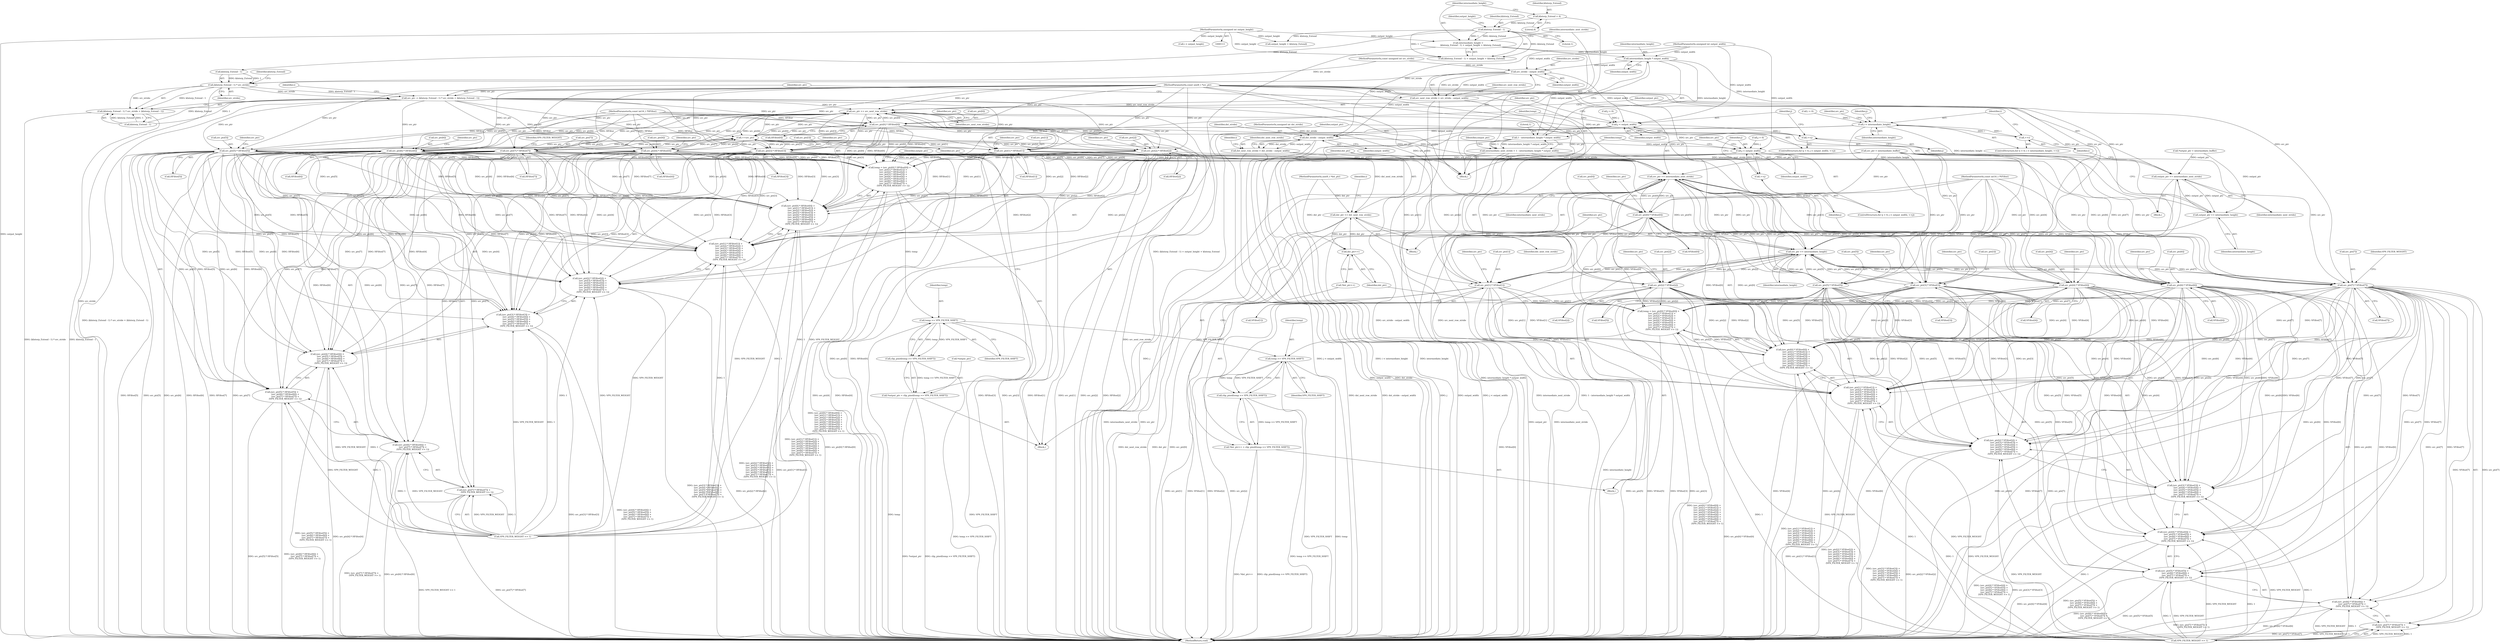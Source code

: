 digraph "0_Android_5a9753fca56f0eeb9f61e342b2fccffc364f9426_34@integer" {
"1000128" [label="(Call,intermediate_height =\n       (kInterp_Extend - 1) + output_height + kInterp_Extend)"];
"1000131" [label="(Call,kInterp_Extend - 1)"];
"1000124" [label="(Call,kInterp_Extend = 4)"];
"1000121" [label="(MethodParameterIn,unsigned int output_height)"];
"1000145" [label="(Call,intermediate_height * output_width)"];
"1000143" [label="(Call,1 - intermediate_height * output_width)"];
"1000141" [label="(Call,intermediate_next_stride = 1 - intermediate_height * output_width)"];
"1000274" [label="(Call,output_ptr += intermediate_next_stride)"];
"1000268" [label="(Call,output_ptr += intermediate_height)"];
"1000387" [label="(Call,src_ptr += intermediate_next_stride)"];
"1000310" [label="(Call,src_ptr[0] * VFilter[0])"];
"1000307" [label="(Call,temp = (src_ptr[0] * VFilter[0]) +\n          (src_ptr[1] * VFilter[1]) +\n          (src_ptr[2] * VFilter[2]) +\n          (src_ptr[3] * VFilter[3]) +\n          (src_ptr[4] * VFilter[4]) +\n          (src_ptr[5] * VFilter[5]) +\n          (src_ptr[6] * VFilter[6]) +\n          (src_ptr[7] * VFilter[7]) +\n          (VP9_FILTER_WEIGHT >> 1))"];
"1000381" [label="(Call,temp >> VP9_FILTER_SHIFT)"];
"1000380" [label="(Call,clip_pixel(temp >> VP9_FILTER_SHIFT))"];
"1000376" [label="(Call,*dst_ptr++ = clip_pixel(temp >> VP9_FILTER_SHIFT))"];
"1000309" [label="(Call,(src_ptr[0] * VFilter[0]) +\n          (src_ptr[1] * VFilter[1]) +\n          (src_ptr[2] * VFilter[2]) +\n          (src_ptr[3] * VFilter[3]) +\n          (src_ptr[4] * VFilter[4]) +\n          (src_ptr[5] * VFilter[5]) +\n          (src_ptr[6] * VFilter[6]) +\n          (src_ptr[7] * VFilter[7]) +\n          (VP9_FILTER_WEIGHT >> 1))"];
"1000384" [label="(Call,src_ptr += intermediate_height)"];
"1000318" [label="(Call,src_ptr[1] * VFilter[1])"];
"1000317" [label="(Call,(src_ptr[1] * VFilter[1]) +\n          (src_ptr[2] * VFilter[2]) +\n          (src_ptr[3] * VFilter[3]) +\n          (src_ptr[4] * VFilter[4]) +\n          (src_ptr[5] * VFilter[5]) +\n          (src_ptr[6] * VFilter[6]) +\n          (src_ptr[7] * VFilter[7]) +\n          (VP9_FILTER_WEIGHT >> 1))"];
"1000326" [label="(Call,src_ptr[2] * VFilter[2])"];
"1000325" [label="(Call,(src_ptr[2] * VFilter[2]) +\n          (src_ptr[3] * VFilter[3]) +\n          (src_ptr[4] * VFilter[4]) +\n          (src_ptr[5] * VFilter[5]) +\n          (src_ptr[6] * VFilter[6]) +\n          (src_ptr[7] * VFilter[7]) +\n          (VP9_FILTER_WEIGHT >> 1))"];
"1000334" [label="(Call,src_ptr[3] * VFilter[3])"];
"1000333" [label="(Call,(src_ptr[3] * VFilter[3]) +\n          (src_ptr[4] * VFilter[4]) +\n          (src_ptr[5] * VFilter[5]) +\n          (src_ptr[6] * VFilter[6]) +\n          (src_ptr[7] * VFilter[7]) +\n          (VP9_FILTER_WEIGHT >> 1))"];
"1000342" [label="(Call,src_ptr[4] * VFilter[4])"];
"1000341" [label="(Call,(src_ptr[4] * VFilter[4]) +\n          (src_ptr[5] * VFilter[5]) +\n          (src_ptr[6] * VFilter[6]) +\n          (src_ptr[7] * VFilter[7]) +\n          (VP9_FILTER_WEIGHT >> 1))"];
"1000350" [label="(Call,src_ptr[5] * VFilter[5])"];
"1000349" [label="(Call,(src_ptr[5] * VFilter[5]) +\n          (src_ptr[6] * VFilter[6]) +\n          (src_ptr[7] * VFilter[7]) +\n          (VP9_FILTER_WEIGHT >> 1))"];
"1000358" [label="(Call,src_ptr[6] * VFilter[6])"];
"1000357" [label="(Call,(src_ptr[6] * VFilter[6]) +\n          (src_ptr[7] * VFilter[7]) +\n          (VP9_FILTER_WEIGHT >> 1))"];
"1000366" [label="(Call,src_ptr[7] * VFilter[7])"];
"1000365" [label="(Call,(src_ptr[7] * VFilter[7]) +\n          (VP9_FILTER_WEIGHT >> 1))"];
"1000155" [label="(Call,src_stride - output_width)"];
"1000153" [label="(Call,src_next_row_stride = src_stride - output_width)"];
"1000271" [label="(Call,src_ptr += src_next_row_stride)"];
"1000193" [label="(Call,src_ptr[0] * HFilter[0])"];
"1000190" [label="(Call,temp = (src_ptr[0] * HFilter[0]) +\n          (src_ptr[1] * HFilter[1]) +\n          (src_ptr[2] * HFilter[2]) +\n          (src_ptr[3] * HFilter[3]) +\n          (src_ptr[4] * HFilter[4]) +\n          (src_ptr[5] * HFilter[5]) +\n          (src_ptr[6] * HFilter[6]) +\n          (src_ptr[7] * HFilter[7]) +\n          (VP9_FILTER_WEIGHT >> 1))"];
"1000263" [label="(Call,temp >> VP9_FILTER_SHIFT)"];
"1000262" [label="(Call,clip_pixel(temp >> VP9_FILTER_SHIFT))"];
"1000259" [label="(Call,*output_ptr = clip_pixel(temp >> VP9_FILTER_SHIFT))"];
"1000192" [label="(Call,(src_ptr[0] * HFilter[0]) +\n          (src_ptr[1] * HFilter[1]) +\n          (src_ptr[2] * HFilter[2]) +\n          (src_ptr[3] * HFilter[3]) +\n          (src_ptr[4] * HFilter[4]) +\n          (src_ptr[5] * HFilter[5]) +\n          (src_ptr[6] * HFilter[6]) +\n          (src_ptr[7] * HFilter[7]) +\n          (VP9_FILTER_WEIGHT >> 1))"];
"1000266" [label="(Call,++src_ptr)"];
"1000201" [label="(Call,src_ptr[1] * HFilter[1])"];
"1000200" [label="(Call,(src_ptr[1] * HFilter[1]) +\n          (src_ptr[2] * HFilter[2]) +\n          (src_ptr[3] * HFilter[3]) +\n          (src_ptr[4] * HFilter[4]) +\n          (src_ptr[5] * HFilter[5]) +\n          (src_ptr[6] * HFilter[6]) +\n          (src_ptr[7] * HFilter[7]) +\n          (VP9_FILTER_WEIGHT >> 1))"];
"1000209" [label="(Call,src_ptr[2] * HFilter[2])"];
"1000208" [label="(Call,(src_ptr[2] * HFilter[2]) +\n          (src_ptr[3] * HFilter[3]) +\n          (src_ptr[4] * HFilter[4]) +\n          (src_ptr[5] * HFilter[5]) +\n          (src_ptr[6] * HFilter[6]) +\n          (src_ptr[7] * HFilter[7]) +\n          (VP9_FILTER_WEIGHT >> 1))"];
"1000217" [label="(Call,src_ptr[3] * HFilter[3])"];
"1000216" [label="(Call,(src_ptr[3] * HFilter[3]) +\n          (src_ptr[4] * HFilter[4]) +\n          (src_ptr[5] * HFilter[5]) +\n          (src_ptr[6] * HFilter[6]) +\n          (src_ptr[7] * HFilter[7]) +\n          (VP9_FILTER_WEIGHT >> 1))"];
"1000225" [label="(Call,src_ptr[4] * HFilter[4])"];
"1000224" [label="(Call,(src_ptr[4] * HFilter[4]) +\n          (src_ptr[5] * HFilter[5]) +\n          (src_ptr[6] * HFilter[6]) +\n          (src_ptr[7] * HFilter[7]) +\n          (VP9_FILTER_WEIGHT >> 1))"];
"1000233" [label="(Call,src_ptr[5] * HFilter[5])"];
"1000232" [label="(Call,(src_ptr[5] * HFilter[5]) +\n          (src_ptr[6] * HFilter[6]) +\n          (src_ptr[7] * HFilter[7]) +\n          (VP9_FILTER_WEIGHT >> 1))"];
"1000241" [label="(Call,src_ptr[6] * HFilter[6])"];
"1000240" [label="(Call,(src_ptr[6] * HFilter[6]) +\n          (src_ptr[7] * HFilter[7]) +\n          (VP9_FILTER_WEIGHT >> 1))"];
"1000249" [label="(Call,src_ptr[7] * HFilter[7])"];
"1000248" [label="(Call,(src_ptr[7] * HFilter[7]) +\n          (VP9_FILTER_WEIGHT >> 1))"];
"1000161" [label="(Call,(kInterp_Extend - 1) * src_stride)"];
"1000158" [label="(Call,src_ptr -= (kInterp_Extend - 1) * src_stride + (kInterp_Extend - 1))"];
"1000160" [label="(Call,(kInterp_Extend - 1) * src_stride + (kInterp_Extend - 1))"];
"1000183" [label="(Call,j < output_width)"];
"1000186" [label="(Call,++j)"];
"1000283" [label="(Call,dst_stride - output_width)"];
"1000281" [label="(Call,dst_next_row_stride = dst_stride - output_width)"];
"1000390" [label="(Call,dst_ptr += dst_next_row_stride)"];
"1000378" [label="(Call,dst_ptr++)"];
"1000300" [label="(Call,j < output_width)"];
"1000303" [label="(Call,++j)"];
"1000173" [label="(Call,i < intermediate_height)"];
"1000176" [label="(Call,++i)"];
"1000166" [label="(Call,kInterp_Extend - 1)"];
"1000219" [label="(Identifier,src_ptr)"];
"1000121" [label="(MethodParameterIn,unsigned int output_height)"];
"1000272" [label="(Identifier,src_ptr)"];
"1000203" [label="(Identifier,src_ptr)"];
"1000221" [label="(Call,HFilter[3])"];
"1000162" [label="(Call,kInterp_Extend - 1)"];
"1000382" [label="(Identifier,temp)"];
"1000248" [label="(Call,(src_ptr[7] * HFilter[7]) +\n          (VP9_FILTER_WEIGHT >> 1))"];
"1000242" [label="(Call,src_ptr[6])"];
"1000130" [label="(Call,(kInterp_Extend - 1) + output_height + kInterp_Extend)"];
"1000343" [label="(Call,src_ptr[4])"];
"1000218" [label="(Call,src_ptr[3])"];
"1000377" [label="(Call,*dst_ptr++)"];
"1000383" [label="(Identifier,VP9_FILTER_SHIFT)"];
"1000263" [label="(Call,temp >> VP9_FILTER_SHIFT)"];
"1000304" [label="(Identifier,j)"];
"1000262" [label="(Call,clip_pixel(temp >> VP9_FILTER_SHIFT))"];
"1000217" [label="(Call,src_ptr[3] * HFilter[3])"];
"1000380" [label="(Call,clip_pixel(temp >> VP9_FILTER_SHIFT))"];
"1000126" [label="(Literal,4)"];
"1000290" [label="(Call,i < output_height)"];
"1000192" [label="(Call,(src_ptr[0] * HFilter[0]) +\n          (src_ptr[1] * HFilter[1]) +\n          (src_ptr[2] * HFilter[2]) +\n          (src_ptr[3] * HFilter[3]) +\n          (src_ptr[4] * HFilter[4]) +\n          (src_ptr[5] * HFilter[5]) +\n          (src_ptr[6] * HFilter[6]) +\n          (src_ptr[7] * HFilter[7]) +\n          (VP9_FILTER_WEIGHT >> 1))"];
"1000374" [label="(Identifier,VP9_FILTER_WEIGHT)"];
"1000115" [label="(MethodParameterIn,const unsigned int src_stride)"];
"1000379" [label="(Identifier,dst_ptr)"];
"1000135" [label="(Identifier,output_height)"];
"1000194" [label="(Call,src_ptr[0])"];
"1000169" [label="(ControlStructure,for (i = 0; i < intermediate_height; ++i))"];
"1000170" [label="(Call,i = 0)"];
"1000277" [label="(Call,src_ptr = intermediate_buffer)"];
"1000311" [label="(Call,src_ptr[0])"];
"1000351" [label="(Call,src_ptr[5])"];
"1000118" [label="(MethodParameterIn,uint8_t *dst_ptr)"];
"1000326" [label="(Call,src_ptr[2] * VFilter[2])"];
"1000209" [label="(Call,src_ptr[2] * HFilter[2])"];
"1000165" [label="(Identifier,src_stride)"];
"1000296" [label="(ControlStructure,for (j = 0; j < output_width; ++j))"];
"1000132" [label="(Identifier,kInterp_Extend)"];
"1000178" [label="(Block,)"];
"1000167" [label="(Identifier,kInterp_Extend)"];
"1000180" [label="(Call,j = 0)"];
"1000141" [label="(Call,intermediate_next_stride = 1 - intermediate_height * output_width)"];
"1000307" [label="(Call,temp = (src_ptr[0] * VFilter[0]) +\n          (src_ptr[1] * VFilter[1]) +\n          (src_ptr[2] * VFilter[2]) +\n          (src_ptr[3] * VFilter[3]) +\n          (src_ptr[4] * VFilter[4]) +\n          (src_ptr[5] * VFilter[5]) +\n          (src_ptr[6] * VFilter[6]) +\n          (src_ptr[7] * VFilter[7]) +\n          (VP9_FILTER_WEIGHT >> 1))"];
"1000134" [label="(Call,output_height + kInterp_Extend)"];
"1000260" [label="(Call,*output_ptr)"];
"1000234" [label="(Call,src_ptr[5])"];
"1000362" [label="(Call,VFilter[6])"];
"1000370" [label="(Call,VFilter[7])"];
"1000308" [label="(Identifier,temp)"];
"1000320" [label="(Identifier,src_ptr)"];
"1000191" [label="(Identifier,temp)"];
"1000197" [label="(Call,HFilter[0])"];
"1000268" [label="(Call,output_ptr += intermediate_height)"];
"1000226" [label="(Call,src_ptr[4])"];
"1000284" [label="(Identifier,dst_stride)"];
"1000187" [label="(Identifier,j)"];
"1000177" [label="(Identifier,i)"];
"1000322" [label="(Call,VFilter[1])"];
"1000146" [label="(Identifier,intermediate_height)"];
"1000346" [label="(Call,VFilter[4])"];
"1000294" [label="(Identifier,i)"];
"1000251" [label="(Identifier,src_ptr)"];
"1000161" [label="(Call,(kInterp_Extend - 1) * src_stride)"];
"1000259" [label="(Call,*output_ptr = clip_pixel(temp >> VP9_FILTER_SHIFT))"];
"1000124" [label="(Call,kInterp_Extend = 4)"];
"1000208" [label="(Call,(src_ptr[2] * HFilter[2]) +\n          (src_ptr[3] * HFilter[3]) +\n          (src_ptr[4] * HFilter[4]) +\n          (src_ptr[5] * HFilter[5]) +\n          (src_ptr[6] * HFilter[6]) +\n          (src_ptr[7] * HFilter[7]) +\n          (VP9_FILTER_WEIGHT >> 1))"];
"1000249" [label="(Call,src_ptr[7] * HFilter[7])"];
"1000330" [label="(Call,VFilter[2])"];
"1000237" [label="(Call,HFilter[5])"];
"1000261" [label="(Identifier,output_ptr)"];
"1000155" [label="(Call,src_stride - output_width)"];
"1000240" [label="(Call,(src_ptr[6] * HFilter[6]) +\n          (src_ptr[7] * HFilter[7]) +\n          (VP9_FILTER_WEIGHT >> 1))"];
"1000171" [label="(Identifier,i)"];
"1000158" [label="(Call,src_ptr -= (kInterp_Extend - 1) * src_stride + (kInterp_Extend - 1))"];
"1000241" [label="(Call,src_ptr[6] * HFilter[6])"];
"1000349" [label="(Call,(src_ptr[5] * VFilter[5]) +\n          (src_ptr[6] * VFilter[6]) +\n          (src_ptr[7] * VFilter[7]) +\n          (VP9_FILTER_WEIGHT >> 1))"];
"1000282" [label="(Identifier,dst_next_row_stride)"];
"1000183" [label="(Call,j < output_width)"];
"1000200" [label="(Call,(src_ptr[1] * HFilter[1]) +\n          (src_ptr[2] * HFilter[2]) +\n          (src_ptr[3] * HFilter[3]) +\n          (src_ptr[4] * HFilter[4]) +\n          (src_ptr[5] * HFilter[5]) +\n          (src_ptr[6] * HFilter[6]) +\n          (src_ptr[7] * HFilter[7]) +\n          (VP9_FILTER_WEIGHT >> 1))"];
"1000264" [label="(Identifier,temp)"];
"1000114" [label="(MethodParameterIn,const uint8_t *src_ptr)"];
"1000184" [label="(Identifier,j)"];
"1000336" [label="(Identifier,src_ptr)"];
"1000257" [label="(Identifier,VP9_FILTER_WEIGHT)"];
"1000386" [label="(Identifier,intermediate_height)"];
"1000256" [label="(Call,VP9_FILTER_WEIGHT >> 1)"];
"1000205" [label="(Call,HFilter[1])"];
"1000245" [label="(Call,HFilter[6])"];
"1000143" [label="(Call,1 - intermediate_height * output_width)"];
"1000120" [label="(MethodParameterIn,unsigned int output_width)"];
"1000224" [label="(Call,(src_ptr[4] * HFilter[4]) +\n          (src_ptr[5] * HFilter[5]) +\n          (src_ptr[6] * HFilter[6]) +\n          (src_ptr[7] * HFilter[7]) +\n          (VP9_FILTER_WEIGHT >> 1))"];
"1000131" [label="(Call,kInterp_Extend - 1)"];
"1000295" [label="(Block,)"];
"1000352" [label="(Identifier,src_ptr)"];
"1000157" [label="(Identifier,output_width)"];
"1000116" [label="(MethodParameterIn,const int16_t *HFilter)"];
"1000186" [label="(Call,++j)"];
"1000390" [label="(Call,dst_ptr += dst_next_row_stride)"];
"1000302" [label="(Identifier,output_width)"];
"1000297" [label="(Call,j = 0)"];
"1000365" [label="(Call,(src_ptr[7] * VFilter[7]) +\n          (VP9_FILTER_WEIGHT >> 1))"];
"1000366" [label="(Call,src_ptr[7] * VFilter[7])"];
"1000156" [label="(Identifier,src_stride)"];
"1000384" [label="(Call,src_ptr += intermediate_height)"];
"1000327" [label="(Call,src_ptr[2])"];
"1000391" [label="(Identifier,dst_ptr)"];
"1000300" [label="(Call,j < output_width)"];
"1000359" [label="(Call,src_ptr[6])"];
"1000389" [label="(Identifier,intermediate_next_stride)"];
"1000154" [label="(Identifier,src_next_row_stride)"];
"1000149" [label="(Call,*output_ptr = intermediate_buffer)"];
"1000210" [label="(Call,src_ptr[2])"];
"1000354" [label="(Call,VFilter[5])"];
"1000278" [label="(Identifier,src_ptr)"];
"1000142" [label="(Identifier,intermediate_next_stride)"];
"1000335" [label="(Call,src_ptr[3])"];
"1000309" [label="(Call,(src_ptr[0] * VFilter[0]) +\n          (src_ptr[1] * VFilter[1]) +\n          (src_ptr[2] * VFilter[2]) +\n          (src_ptr[3] * VFilter[3]) +\n          (src_ptr[4] * VFilter[4]) +\n          (src_ptr[5] * VFilter[5]) +\n          (src_ptr[6] * VFilter[6]) +\n          (src_ptr[7] * VFilter[7]) +\n          (VP9_FILTER_WEIGHT >> 1))"];
"1000181" [label="(Identifier,j)"];
"1000305" [label="(Block,)"];
"1000266" [label="(Call,++src_ptr)"];
"1000190" [label="(Call,temp = (src_ptr[0] * HFilter[0]) +\n          (src_ptr[1] * HFilter[1]) +\n          (src_ptr[2] * HFilter[2]) +\n          (src_ptr[3] * HFilter[3]) +\n          (src_ptr[4] * HFilter[4]) +\n          (src_ptr[5] * HFilter[5]) +\n          (src_ptr[6] * HFilter[6]) +\n          (src_ptr[7] * HFilter[7]) +\n          (VP9_FILTER_WEIGHT >> 1))"];
"1000301" [label="(Identifier,j)"];
"1000153" [label="(Call,src_next_row_stride = src_stride - output_width)"];
"1000150" [label="(Identifier,output_ptr)"];
"1000276" [label="(Identifier,intermediate_next_stride)"];
"1000179" [label="(ControlStructure,for (j = 0; j < output_width; ++j))"];
"1000325" [label="(Call,(src_ptr[2] * VFilter[2]) +\n          (src_ptr[3] * VFilter[3]) +\n          (src_ptr[4] * VFilter[4]) +\n          (src_ptr[5] * VFilter[5]) +\n          (src_ptr[6] * VFilter[6]) +\n          (src_ptr[7] * VFilter[7]) +\n          (VP9_FILTER_WEIGHT >> 1))"];
"1000270" [label="(Identifier,intermediate_height)"];
"1000271" [label="(Call,src_ptr += src_next_row_stride)"];
"1000318" [label="(Call,src_ptr[1] * VFilter[1])"];
"1000342" [label="(Call,src_ptr[4] * VFilter[4])"];
"1000227" [label="(Identifier,src_ptr)"];
"1000201" [label="(Call,src_ptr[1] * HFilter[1])"];
"1000160" [label="(Call,(kInterp_Extend - 1) * src_stride + (kInterp_Extend - 1))"];
"1000288" [label="(Identifier,i)"];
"1000243" [label="(Identifier,src_ptr)"];
"1000341" [label="(Call,(src_ptr[4] * VFilter[4]) +\n          (src_ptr[5] * VFilter[5]) +\n          (src_ptr[6] * VFilter[6]) +\n          (src_ptr[7] * VFilter[7]) +\n          (VP9_FILTER_WEIGHT >> 1))"];
"1000119" [label="(MethodParameterIn,unsigned int dst_stride)"];
"1000273" [label="(Identifier,src_next_row_stride)"];
"1000338" [label="(Call,VFilter[3])"];
"1000275" [label="(Identifier,output_ptr)"];
"1000176" [label="(Call,++i)"];
"1000344" [label="(Identifier,src_ptr)"];
"1000174" [label="(Identifier,i)"];
"1000225" [label="(Call,src_ptr[4] * HFilter[4])"];
"1000317" [label="(Call,(src_ptr[1] * VFilter[1]) +\n          (src_ptr[2] * VFilter[2]) +\n          (src_ptr[3] * VFilter[3]) +\n          (src_ptr[4] * VFilter[4]) +\n          (src_ptr[5] * VFilter[5]) +\n          (src_ptr[6] * VFilter[6]) +\n          (src_ptr[7] * VFilter[7]) +\n          (VP9_FILTER_WEIGHT >> 1))"];
"1000357" [label="(Call,(src_ptr[6] * VFilter[6]) +\n          (src_ptr[7] * VFilter[7]) +\n          (VP9_FILTER_WEIGHT >> 1))"];
"1000393" [label="(MethodReturn,void)"];
"1000185" [label="(Identifier,output_width)"];
"1000147" [label="(Identifier,output_width)"];
"1000129" [label="(Identifier,intermediate_height)"];
"1000193" [label="(Call,src_ptr[0] * HFilter[0])"];
"1000145" [label="(Call,intermediate_height * output_width)"];
"1000188" [label="(Block,)"];
"1000117" [label="(MethodParameterIn,const int16_t *VFilter)"];
"1000360" [label="(Identifier,src_ptr)"];
"1000368" [label="(Identifier,src_ptr)"];
"1000235" [label="(Identifier,src_ptr)"];
"1000211" [label="(Identifier,src_ptr)"];
"1000175" [label="(Identifier,intermediate_height)"];
"1000125" [label="(Identifier,kInterp_Extend)"];
"1000387" [label="(Call,src_ptr += intermediate_next_stride)"];
"1000122" [label="(Block,)"];
"1000144" [label="(Literal,1)"];
"1000373" [label="(Call,VP9_FILTER_WEIGHT >> 1)"];
"1000202" [label="(Call,src_ptr[1])"];
"1000233" [label="(Call,src_ptr[5] * HFilter[5])"];
"1000381" [label="(Call,temp >> VP9_FILTER_SHIFT)"];
"1000173" [label="(Call,i < intermediate_height)"];
"1000213" [label="(Call,HFilter[2])"];
"1000229" [label="(Call,HFilter[4])"];
"1000385" [label="(Identifier,src_ptr)"];
"1000367" [label="(Call,src_ptr[7])"];
"1000232" [label="(Call,(src_ptr[5] * HFilter[5]) +\n          (src_ptr[6] * HFilter[6]) +\n          (src_ptr[7] * HFilter[7]) +\n          (VP9_FILTER_WEIGHT >> 1))"];
"1000285" [label="(Identifier,output_width)"];
"1000267" [label="(Identifier,src_ptr)"];
"1000216" [label="(Call,(src_ptr[3] * HFilter[3]) +\n          (src_ptr[4] * HFilter[4]) +\n          (src_ptr[5] * HFilter[5]) +\n          (src_ptr[6] * HFilter[6]) +\n          (src_ptr[7] * HFilter[7]) +\n          (VP9_FILTER_WEIGHT >> 1))"];
"1000128" [label="(Call,intermediate_height =\n       (kInterp_Extend - 1) + output_height + kInterp_Extend)"];
"1000253" [label="(Call,HFilter[7])"];
"1000303" [label="(Call,++j)"];
"1000310" [label="(Call,src_ptr[0] * VFilter[0])"];
"1000334" [label="(Call,src_ptr[3] * VFilter[3])"];
"1000283" [label="(Call,dst_stride - output_width)"];
"1000159" [label="(Identifier,src_ptr)"];
"1000376" [label="(Call,*dst_ptr++ = clip_pixel(temp >> VP9_FILTER_SHIFT))"];
"1000314" [label="(Call,VFilter[0])"];
"1000269" [label="(Identifier,output_ptr)"];
"1000350" [label="(Call,src_ptr[5] * VFilter[5])"];
"1000333" [label="(Call,(src_ptr[3] * VFilter[3]) +\n          (src_ptr[4] * VFilter[4]) +\n          (src_ptr[5] * VFilter[5]) +\n          (src_ptr[6] * VFilter[6]) +\n          (src_ptr[7] * VFilter[7]) +\n          (VP9_FILTER_WEIGHT >> 1))"];
"1000274" [label="(Call,output_ptr += intermediate_next_stride)"];
"1000133" [label="(Literal,1)"];
"1000378" [label="(Call,dst_ptr++)"];
"1000358" [label="(Call,src_ptr[6] * VFilter[6])"];
"1000250" [label="(Call,src_ptr[7])"];
"1000281" [label="(Call,dst_next_row_stride = dst_stride - output_width)"];
"1000392" [label="(Identifier,dst_next_row_stride)"];
"1000328" [label="(Identifier,src_ptr)"];
"1000265" [label="(Identifier,VP9_FILTER_SHIFT)"];
"1000388" [label="(Identifier,src_ptr)"];
"1000319" [label="(Call,src_ptr[1])"];
"1000128" -> "1000122"  [label="AST: "];
"1000128" -> "1000130"  [label="CFG: "];
"1000129" -> "1000128"  [label="AST: "];
"1000130" -> "1000128"  [label="AST: "];
"1000142" -> "1000128"  [label="CFG: "];
"1000128" -> "1000393"  [label="DDG: (kInterp_Extend - 1) + output_height + kInterp_Extend"];
"1000131" -> "1000128"  [label="DDG: kInterp_Extend"];
"1000131" -> "1000128"  [label="DDG: 1"];
"1000121" -> "1000128"  [label="DDG: output_height"];
"1000128" -> "1000145"  [label="DDG: intermediate_height"];
"1000131" -> "1000130"  [label="AST: "];
"1000131" -> "1000133"  [label="CFG: "];
"1000132" -> "1000131"  [label="AST: "];
"1000133" -> "1000131"  [label="AST: "];
"1000135" -> "1000131"  [label="CFG: "];
"1000131" -> "1000130"  [label="DDG: kInterp_Extend"];
"1000131" -> "1000130"  [label="DDG: 1"];
"1000124" -> "1000131"  [label="DDG: kInterp_Extend"];
"1000131" -> "1000134"  [label="DDG: kInterp_Extend"];
"1000131" -> "1000162"  [label="DDG: kInterp_Extend"];
"1000124" -> "1000122"  [label="AST: "];
"1000124" -> "1000126"  [label="CFG: "];
"1000125" -> "1000124"  [label="AST: "];
"1000126" -> "1000124"  [label="AST: "];
"1000129" -> "1000124"  [label="CFG: "];
"1000121" -> "1000113"  [label="AST: "];
"1000121" -> "1000393"  [label="DDG: output_height"];
"1000121" -> "1000130"  [label="DDG: output_height"];
"1000121" -> "1000134"  [label="DDG: output_height"];
"1000121" -> "1000290"  [label="DDG: output_height"];
"1000145" -> "1000143"  [label="AST: "];
"1000145" -> "1000147"  [label="CFG: "];
"1000146" -> "1000145"  [label="AST: "];
"1000147" -> "1000145"  [label="AST: "];
"1000143" -> "1000145"  [label="CFG: "];
"1000145" -> "1000143"  [label="DDG: intermediate_height"];
"1000145" -> "1000143"  [label="DDG: output_width"];
"1000120" -> "1000145"  [label="DDG: output_width"];
"1000145" -> "1000155"  [label="DDG: output_width"];
"1000145" -> "1000173"  [label="DDG: intermediate_height"];
"1000143" -> "1000141"  [label="AST: "];
"1000144" -> "1000143"  [label="AST: "];
"1000141" -> "1000143"  [label="CFG: "];
"1000143" -> "1000393"  [label="DDG: intermediate_height * output_width"];
"1000143" -> "1000141"  [label="DDG: 1"];
"1000143" -> "1000141"  [label="DDG: intermediate_height * output_width"];
"1000141" -> "1000122"  [label="AST: "];
"1000142" -> "1000141"  [label="AST: "];
"1000150" -> "1000141"  [label="CFG: "];
"1000141" -> "1000393"  [label="DDG: intermediate_next_stride"];
"1000141" -> "1000393"  [label="DDG: 1 - intermediate_height * output_width"];
"1000141" -> "1000274"  [label="DDG: intermediate_next_stride"];
"1000141" -> "1000387"  [label="DDG: intermediate_next_stride"];
"1000274" -> "1000178"  [label="AST: "];
"1000274" -> "1000276"  [label="CFG: "];
"1000275" -> "1000274"  [label="AST: "];
"1000276" -> "1000274"  [label="AST: "];
"1000177" -> "1000274"  [label="CFG: "];
"1000274" -> "1000393"  [label="DDG: output_ptr"];
"1000274" -> "1000393"  [label="DDG: intermediate_next_stride"];
"1000274" -> "1000268"  [label="DDG: output_ptr"];
"1000268" -> "1000274"  [label="DDG: output_ptr"];
"1000149" -> "1000274"  [label="DDG: output_ptr"];
"1000268" -> "1000188"  [label="AST: "];
"1000268" -> "1000270"  [label="CFG: "];
"1000269" -> "1000268"  [label="AST: "];
"1000270" -> "1000268"  [label="AST: "];
"1000187" -> "1000268"  [label="CFG: "];
"1000173" -> "1000268"  [label="DDG: intermediate_height"];
"1000149" -> "1000268"  [label="DDG: output_ptr"];
"1000387" -> "1000295"  [label="AST: "];
"1000387" -> "1000389"  [label="CFG: "];
"1000388" -> "1000387"  [label="AST: "];
"1000389" -> "1000387"  [label="AST: "];
"1000391" -> "1000387"  [label="CFG: "];
"1000387" -> "1000393"  [label="DDG: intermediate_next_stride"];
"1000387" -> "1000393"  [label="DDG: src_ptr"];
"1000387" -> "1000310"  [label="DDG: src_ptr"];
"1000387" -> "1000318"  [label="DDG: src_ptr"];
"1000387" -> "1000326"  [label="DDG: src_ptr"];
"1000387" -> "1000334"  [label="DDG: src_ptr"];
"1000387" -> "1000342"  [label="DDG: src_ptr"];
"1000387" -> "1000350"  [label="DDG: src_ptr"];
"1000387" -> "1000358"  [label="DDG: src_ptr"];
"1000387" -> "1000366"  [label="DDG: src_ptr"];
"1000387" -> "1000384"  [label="DDG: src_ptr"];
"1000193" -> "1000387"  [label="DDG: src_ptr[0]"];
"1000350" -> "1000387"  [label="DDG: src_ptr[5]"];
"1000209" -> "1000387"  [label="DDG: src_ptr[2]"];
"1000342" -> "1000387"  [label="DDG: src_ptr[4]"];
"1000225" -> "1000387"  [label="DDG: src_ptr[4]"];
"1000217" -> "1000387"  [label="DDG: src_ptr[3]"];
"1000334" -> "1000387"  [label="DDG: src_ptr[3]"];
"1000384" -> "1000387"  [label="DDG: src_ptr"];
"1000310" -> "1000387"  [label="DDG: src_ptr[0]"];
"1000318" -> "1000387"  [label="DDG: src_ptr[1]"];
"1000366" -> "1000387"  [label="DDG: src_ptr[7]"];
"1000277" -> "1000387"  [label="DDG: src_ptr"];
"1000233" -> "1000387"  [label="DDG: src_ptr[5]"];
"1000241" -> "1000387"  [label="DDG: src_ptr[6]"];
"1000249" -> "1000387"  [label="DDG: src_ptr[7]"];
"1000326" -> "1000387"  [label="DDG: src_ptr[2]"];
"1000201" -> "1000387"  [label="DDG: src_ptr[1]"];
"1000358" -> "1000387"  [label="DDG: src_ptr[6]"];
"1000114" -> "1000387"  [label="DDG: src_ptr"];
"1000310" -> "1000309"  [label="AST: "];
"1000310" -> "1000314"  [label="CFG: "];
"1000311" -> "1000310"  [label="AST: "];
"1000314" -> "1000310"  [label="AST: "];
"1000320" -> "1000310"  [label="CFG: "];
"1000310" -> "1000393"  [label="DDG: src_ptr[0]"];
"1000310" -> "1000393"  [label="DDG: VFilter[0]"];
"1000310" -> "1000307"  [label="DDG: src_ptr[0]"];
"1000310" -> "1000307"  [label="DDG: VFilter[0]"];
"1000310" -> "1000309"  [label="DDG: src_ptr[0]"];
"1000310" -> "1000309"  [label="DDG: VFilter[0]"];
"1000193" -> "1000310"  [label="DDG: src_ptr[0]"];
"1000277" -> "1000310"  [label="DDG: src_ptr"];
"1000384" -> "1000310"  [label="DDG: src_ptr"];
"1000114" -> "1000310"  [label="DDG: src_ptr"];
"1000117" -> "1000310"  [label="DDG: VFilter"];
"1000310" -> "1000384"  [label="DDG: src_ptr[0]"];
"1000307" -> "1000305"  [label="AST: "];
"1000307" -> "1000309"  [label="CFG: "];
"1000308" -> "1000307"  [label="AST: "];
"1000309" -> "1000307"  [label="AST: "];
"1000379" -> "1000307"  [label="CFG: "];
"1000307" -> "1000393"  [label="DDG: (src_ptr[0] * VFilter[0]) +\n          (src_ptr[1] * VFilter[1]) +\n          (src_ptr[2] * VFilter[2]) +\n          (src_ptr[3] * VFilter[3]) +\n          (src_ptr[4] * VFilter[4]) +\n          (src_ptr[5] * VFilter[5]) +\n          (src_ptr[6] * VFilter[6]) +\n          (src_ptr[7] * VFilter[7]) +\n          (VP9_FILTER_WEIGHT >> 1)"];
"1000318" -> "1000307"  [label="DDG: src_ptr[1]"];
"1000318" -> "1000307"  [label="DDG: VFilter[1]"];
"1000326" -> "1000307"  [label="DDG: src_ptr[2]"];
"1000326" -> "1000307"  [label="DDG: VFilter[2]"];
"1000334" -> "1000307"  [label="DDG: src_ptr[3]"];
"1000334" -> "1000307"  [label="DDG: VFilter[3]"];
"1000342" -> "1000307"  [label="DDG: src_ptr[4]"];
"1000342" -> "1000307"  [label="DDG: VFilter[4]"];
"1000350" -> "1000307"  [label="DDG: src_ptr[5]"];
"1000350" -> "1000307"  [label="DDG: VFilter[5]"];
"1000358" -> "1000307"  [label="DDG: src_ptr[6]"];
"1000358" -> "1000307"  [label="DDG: VFilter[6]"];
"1000366" -> "1000307"  [label="DDG: src_ptr[7]"];
"1000366" -> "1000307"  [label="DDG: VFilter[7]"];
"1000373" -> "1000307"  [label="DDG: VP9_FILTER_WEIGHT"];
"1000373" -> "1000307"  [label="DDG: 1"];
"1000307" -> "1000381"  [label="DDG: temp"];
"1000381" -> "1000380"  [label="AST: "];
"1000381" -> "1000383"  [label="CFG: "];
"1000382" -> "1000381"  [label="AST: "];
"1000383" -> "1000381"  [label="AST: "];
"1000380" -> "1000381"  [label="CFG: "];
"1000381" -> "1000393"  [label="DDG: VP9_FILTER_SHIFT"];
"1000381" -> "1000393"  [label="DDG: temp"];
"1000381" -> "1000380"  [label="DDG: temp"];
"1000381" -> "1000380"  [label="DDG: VP9_FILTER_SHIFT"];
"1000263" -> "1000381"  [label="DDG: VP9_FILTER_SHIFT"];
"1000380" -> "1000376"  [label="AST: "];
"1000376" -> "1000380"  [label="CFG: "];
"1000380" -> "1000393"  [label="DDG: temp >> VP9_FILTER_SHIFT"];
"1000380" -> "1000376"  [label="DDG: temp >> VP9_FILTER_SHIFT"];
"1000376" -> "1000305"  [label="AST: "];
"1000377" -> "1000376"  [label="AST: "];
"1000385" -> "1000376"  [label="CFG: "];
"1000376" -> "1000393"  [label="DDG: *dst_ptr++"];
"1000376" -> "1000393"  [label="DDG: clip_pixel(temp >> VP9_FILTER_SHIFT)"];
"1000309" -> "1000317"  [label="CFG: "];
"1000317" -> "1000309"  [label="AST: "];
"1000309" -> "1000393"  [label="DDG: src_ptr[0] * VFilter[0]"];
"1000309" -> "1000393"  [label="DDG: (src_ptr[1] * VFilter[1]) +\n          (src_ptr[2] * VFilter[2]) +\n          (src_ptr[3] * VFilter[3]) +\n          (src_ptr[4] * VFilter[4]) +\n          (src_ptr[5] * VFilter[5]) +\n          (src_ptr[6] * VFilter[6]) +\n          (src_ptr[7] * VFilter[7]) +\n          (VP9_FILTER_WEIGHT >> 1)"];
"1000318" -> "1000309"  [label="DDG: src_ptr[1]"];
"1000318" -> "1000309"  [label="DDG: VFilter[1]"];
"1000326" -> "1000309"  [label="DDG: src_ptr[2]"];
"1000326" -> "1000309"  [label="DDG: VFilter[2]"];
"1000334" -> "1000309"  [label="DDG: src_ptr[3]"];
"1000334" -> "1000309"  [label="DDG: VFilter[3]"];
"1000342" -> "1000309"  [label="DDG: src_ptr[4]"];
"1000342" -> "1000309"  [label="DDG: VFilter[4]"];
"1000350" -> "1000309"  [label="DDG: src_ptr[5]"];
"1000350" -> "1000309"  [label="DDG: VFilter[5]"];
"1000358" -> "1000309"  [label="DDG: src_ptr[6]"];
"1000358" -> "1000309"  [label="DDG: VFilter[6]"];
"1000366" -> "1000309"  [label="DDG: src_ptr[7]"];
"1000366" -> "1000309"  [label="DDG: VFilter[7]"];
"1000373" -> "1000309"  [label="DDG: VP9_FILTER_WEIGHT"];
"1000373" -> "1000309"  [label="DDG: 1"];
"1000384" -> "1000305"  [label="AST: "];
"1000384" -> "1000386"  [label="CFG: "];
"1000385" -> "1000384"  [label="AST: "];
"1000386" -> "1000384"  [label="AST: "];
"1000304" -> "1000384"  [label="CFG: "];
"1000384" -> "1000393"  [label="DDG: intermediate_height"];
"1000384" -> "1000318"  [label="DDG: src_ptr"];
"1000384" -> "1000326"  [label="DDG: src_ptr"];
"1000384" -> "1000334"  [label="DDG: src_ptr"];
"1000384" -> "1000342"  [label="DDG: src_ptr"];
"1000384" -> "1000350"  [label="DDG: src_ptr"];
"1000384" -> "1000358"  [label="DDG: src_ptr"];
"1000384" -> "1000366"  [label="DDG: src_ptr"];
"1000173" -> "1000384"  [label="DDG: intermediate_height"];
"1000350" -> "1000384"  [label="DDG: src_ptr[5]"];
"1000342" -> "1000384"  [label="DDG: src_ptr[4]"];
"1000326" -> "1000384"  [label="DDG: src_ptr[2]"];
"1000334" -> "1000384"  [label="DDG: src_ptr[3]"];
"1000358" -> "1000384"  [label="DDG: src_ptr[6]"];
"1000318" -> "1000384"  [label="DDG: src_ptr[1]"];
"1000366" -> "1000384"  [label="DDG: src_ptr[7]"];
"1000277" -> "1000384"  [label="DDG: src_ptr"];
"1000114" -> "1000384"  [label="DDG: src_ptr"];
"1000318" -> "1000317"  [label="AST: "];
"1000318" -> "1000322"  [label="CFG: "];
"1000319" -> "1000318"  [label="AST: "];
"1000322" -> "1000318"  [label="AST: "];
"1000328" -> "1000318"  [label="CFG: "];
"1000318" -> "1000393"  [label="DDG: src_ptr[1]"];
"1000318" -> "1000393"  [label="DDG: VFilter[1]"];
"1000318" -> "1000317"  [label="DDG: src_ptr[1]"];
"1000318" -> "1000317"  [label="DDG: VFilter[1]"];
"1000277" -> "1000318"  [label="DDG: src_ptr"];
"1000201" -> "1000318"  [label="DDG: src_ptr[1]"];
"1000114" -> "1000318"  [label="DDG: src_ptr"];
"1000117" -> "1000318"  [label="DDG: VFilter"];
"1000317" -> "1000325"  [label="CFG: "];
"1000325" -> "1000317"  [label="AST: "];
"1000317" -> "1000393"  [label="DDG: src_ptr[1] * VFilter[1]"];
"1000317" -> "1000393"  [label="DDG: (src_ptr[2] * VFilter[2]) +\n          (src_ptr[3] * VFilter[3]) +\n          (src_ptr[4] * VFilter[4]) +\n          (src_ptr[5] * VFilter[5]) +\n          (src_ptr[6] * VFilter[6]) +\n          (src_ptr[7] * VFilter[7]) +\n          (VP9_FILTER_WEIGHT >> 1)"];
"1000326" -> "1000317"  [label="DDG: src_ptr[2]"];
"1000326" -> "1000317"  [label="DDG: VFilter[2]"];
"1000334" -> "1000317"  [label="DDG: src_ptr[3]"];
"1000334" -> "1000317"  [label="DDG: VFilter[3]"];
"1000342" -> "1000317"  [label="DDG: src_ptr[4]"];
"1000342" -> "1000317"  [label="DDG: VFilter[4]"];
"1000350" -> "1000317"  [label="DDG: src_ptr[5]"];
"1000350" -> "1000317"  [label="DDG: VFilter[5]"];
"1000358" -> "1000317"  [label="DDG: src_ptr[6]"];
"1000358" -> "1000317"  [label="DDG: VFilter[6]"];
"1000366" -> "1000317"  [label="DDG: src_ptr[7]"];
"1000366" -> "1000317"  [label="DDG: VFilter[7]"];
"1000373" -> "1000317"  [label="DDG: VP9_FILTER_WEIGHT"];
"1000373" -> "1000317"  [label="DDG: 1"];
"1000326" -> "1000325"  [label="AST: "];
"1000326" -> "1000330"  [label="CFG: "];
"1000327" -> "1000326"  [label="AST: "];
"1000330" -> "1000326"  [label="AST: "];
"1000336" -> "1000326"  [label="CFG: "];
"1000326" -> "1000393"  [label="DDG: VFilter[2]"];
"1000326" -> "1000393"  [label="DDG: src_ptr[2]"];
"1000326" -> "1000325"  [label="DDG: src_ptr[2]"];
"1000326" -> "1000325"  [label="DDG: VFilter[2]"];
"1000209" -> "1000326"  [label="DDG: src_ptr[2]"];
"1000277" -> "1000326"  [label="DDG: src_ptr"];
"1000114" -> "1000326"  [label="DDG: src_ptr"];
"1000117" -> "1000326"  [label="DDG: VFilter"];
"1000325" -> "1000333"  [label="CFG: "];
"1000333" -> "1000325"  [label="AST: "];
"1000325" -> "1000393"  [label="DDG: src_ptr[2] * VFilter[2]"];
"1000325" -> "1000393"  [label="DDG: (src_ptr[3] * VFilter[3]) +\n          (src_ptr[4] * VFilter[4]) +\n          (src_ptr[5] * VFilter[5]) +\n          (src_ptr[6] * VFilter[6]) +\n          (src_ptr[7] * VFilter[7]) +\n          (VP9_FILTER_WEIGHT >> 1)"];
"1000334" -> "1000325"  [label="DDG: src_ptr[3]"];
"1000334" -> "1000325"  [label="DDG: VFilter[3]"];
"1000342" -> "1000325"  [label="DDG: src_ptr[4]"];
"1000342" -> "1000325"  [label="DDG: VFilter[4]"];
"1000350" -> "1000325"  [label="DDG: src_ptr[5]"];
"1000350" -> "1000325"  [label="DDG: VFilter[5]"];
"1000358" -> "1000325"  [label="DDG: src_ptr[6]"];
"1000358" -> "1000325"  [label="DDG: VFilter[6]"];
"1000366" -> "1000325"  [label="DDG: src_ptr[7]"];
"1000366" -> "1000325"  [label="DDG: VFilter[7]"];
"1000373" -> "1000325"  [label="DDG: VP9_FILTER_WEIGHT"];
"1000373" -> "1000325"  [label="DDG: 1"];
"1000334" -> "1000333"  [label="AST: "];
"1000334" -> "1000338"  [label="CFG: "];
"1000335" -> "1000334"  [label="AST: "];
"1000338" -> "1000334"  [label="AST: "];
"1000344" -> "1000334"  [label="CFG: "];
"1000334" -> "1000393"  [label="DDG: VFilter[3]"];
"1000334" -> "1000393"  [label="DDG: src_ptr[3]"];
"1000334" -> "1000333"  [label="DDG: src_ptr[3]"];
"1000334" -> "1000333"  [label="DDG: VFilter[3]"];
"1000217" -> "1000334"  [label="DDG: src_ptr[3]"];
"1000277" -> "1000334"  [label="DDG: src_ptr"];
"1000114" -> "1000334"  [label="DDG: src_ptr"];
"1000117" -> "1000334"  [label="DDG: VFilter"];
"1000333" -> "1000341"  [label="CFG: "];
"1000341" -> "1000333"  [label="AST: "];
"1000333" -> "1000393"  [label="DDG: src_ptr[3] * VFilter[3]"];
"1000333" -> "1000393"  [label="DDG: (src_ptr[4] * VFilter[4]) +\n          (src_ptr[5] * VFilter[5]) +\n          (src_ptr[6] * VFilter[6]) +\n          (src_ptr[7] * VFilter[7]) +\n          (VP9_FILTER_WEIGHT >> 1)"];
"1000342" -> "1000333"  [label="DDG: src_ptr[4]"];
"1000342" -> "1000333"  [label="DDG: VFilter[4]"];
"1000350" -> "1000333"  [label="DDG: src_ptr[5]"];
"1000350" -> "1000333"  [label="DDG: VFilter[5]"];
"1000358" -> "1000333"  [label="DDG: src_ptr[6]"];
"1000358" -> "1000333"  [label="DDG: VFilter[6]"];
"1000366" -> "1000333"  [label="DDG: src_ptr[7]"];
"1000366" -> "1000333"  [label="DDG: VFilter[7]"];
"1000373" -> "1000333"  [label="DDG: VP9_FILTER_WEIGHT"];
"1000373" -> "1000333"  [label="DDG: 1"];
"1000342" -> "1000341"  [label="AST: "];
"1000342" -> "1000346"  [label="CFG: "];
"1000343" -> "1000342"  [label="AST: "];
"1000346" -> "1000342"  [label="AST: "];
"1000352" -> "1000342"  [label="CFG: "];
"1000342" -> "1000393"  [label="DDG: src_ptr[4]"];
"1000342" -> "1000393"  [label="DDG: VFilter[4]"];
"1000342" -> "1000341"  [label="DDG: src_ptr[4]"];
"1000342" -> "1000341"  [label="DDG: VFilter[4]"];
"1000225" -> "1000342"  [label="DDG: src_ptr[4]"];
"1000277" -> "1000342"  [label="DDG: src_ptr"];
"1000114" -> "1000342"  [label="DDG: src_ptr"];
"1000117" -> "1000342"  [label="DDG: VFilter"];
"1000341" -> "1000349"  [label="CFG: "];
"1000349" -> "1000341"  [label="AST: "];
"1000341" -> "1000393"  [label="DDG: (src_ptr[5] * VFilter[5]) +\n          (src_ptr[6] * VFilter[6]) +\n          (src_ptr[7] * VFilter[7]) +\n          (VP9_FILTER_WEIGHT >> 1)"];
"1000341" -> "1000393"  [label="DDG: src_ptr[4] * VFilter[4]"];
"1000350" -> "1000341"  [label="DDG: src_ptr[5]"];
"1000350" -> "1000341"  [label="DDG: VFilter[5]"];
"1000358" -> "1000341"  [label="DDG: src_ptr[6]"];
"1000358" -> "1000341"  [label="DDG: VFilter[6]"];
"1000366" -> "1000341"  [label="DDG: src_ptr[7]"];
"1000366" -> "1000341"  [label="DDG: VFilter[7]"];
"1000373" -> "1000341"  [label="DDG: VP9_FILTER_WEIGHT"];
"1000373" -> "1000341"  [label="DDG: 1"];
"1000350" -> "1000349"  [label="AST: "];
"1000350" -> "1000354"  [label="CFG: "];
"1000351" -> "1000350"  [label="AST: "];
"1000354" -> "1000350"  [label="AST: "];
"1000360" -> "1000350"  [label="CFG: "];
"1000350" -> "1000393"  [label="DDG: src_ptr[5]"];
"1000350" -> "1000393"  [label="DDG: VFilter[5]"];
"1000350" -> "1000349"  [label="DDG: src_ptr[5]"];
"1000350" -> "1000349"  [label="DDG: VFilter[5]"];
"1000277" -> "1000350"  [label="DDG: src_ptr"];
"1000233" -> "1000350"  [label="DDG: src_ptr[5]"];
"1000114" -> "1000350"  [label="DDG: src_ptr"];
"1000117" -> "1000350"  [label="DDG: VFilter"];
"1000349" -> "1000357"  [label="CFG: "];
"1000357" -> "1000349"  [label="AST: "];
"1000349" -> "1000393"  [label="DDG: (src_ptr[6] * VFilter[6]) +\n          (src_ptr[7] * VFilter[7]) +\n          (VP9_FILTER_WEIGHT >> 1)"];
"1000349" -> "1000393"  [label="DDG: src_ptr[5] * VFilter[5]"];
"1000358" -> "1000349"  [label="DDG: src_ptr[6]"];
"1000358" -> "1000349"  [label="DDG: VFilter[6]"];
"1000366" -> "1000349"  [label="DDG: src_ptr[7]"];
"1000366" -> "1000349"  [label="DDG: VFilter[7]"];
"1000373" -> "1000349"  [label="DDG: VP9_FILTER_WEIGHT"];
"1000373" -> "1000349"  [label="DDG: 1"];
"1000358" -> "1000357"  [label="AST: "];
"1000358" -> "1000362"  [label="CFG: "];
"1000359" -> "1000358"  [label="AST: "];
"1000362" -> "1000358"  [label="AST: "];
"1000368" -> "1000358"  [label="CFG: "];
"1000358" -> "1000393"  [label="DDG: VFilter[6]"];
"1000358" -> "1000393"  [label="DDG: src_ptr[6]"];
"1000358" -> "1000357"  [label="DDG: src_ptr[6]"];
"1000358" -> "1000357"  [label="DDG: VFilter[6]"];
"1000277" -> "1000358"  [label="DDG: src_ptr"];
"1000241" -> "1000358"  [label="DDG: src_ptr[6]"];
"1000114" -> "1000358"  [label="DDG: src_ptr"];
"1000117" -> "1000358"  [label="DDG: VFilter"];
"1000357" -> "1000365"  [label="CFG: "];
"1000365" -> "1000357"  [label="AST: "];
"1000357" -> "1000393"  [label="DDG: (src_ptr[7] * VFilter[7]) +\n          (VP9_FILTER_WEIGHT >> 1)"];
"1000357" -> "1000393"  [label="DDG: src_ptr[6] * VFilter[6]"];
"1000366" -> "1000357"  [label="DDG: src_ptr[7]"];
"1000366" -> "1000357"  [label="DDG: VFilter[7]"];
"1000373" -> "1000357"  [label="DDG: VP9_FILTER_WEIGHT"];
"1000373" -> "1000357"  [label="DDG: 1"];
"1000366" -> "1000365"  [label="AST: "];
"1000366" -> "1000370"  [label="CFG: "];
"1000367" -> "1000366"  [label="AST: "];
"1000370" -> "1000366"  [label="AST: "];
"1000374" -> "1000366"  [label="CFG: "];
"1000366" -> "1000393"  [label="DDG: VFilter[7]"];
"1000366" -> "1000393"  [label="DDG: src_ptr[7]"];
"1000366" -> "1000365"  [label="DDG: src_ptr[7]"];
"1000366" -> "1000365"  [label="DDG: VFilter[7]"];
"1000249" -> "1000366"  [label="DDG: src_ptr[7]"];
"1000277" -> "1000366"  [label="DDG: src_ptr"];
"1000114" -> "1000366"  [label="DDG: src_ptr"];
"1000117" -> "1000366"  [label="DDG: VFilter"];
"1000365" -> "1000373"  [label="CFG: "];
"1000373" -> "1000365"  [label="AST: "];
"1000365" -> "1000393"  [label="DDG: VP9_FILTER_WEIGHT >> 1"];
"1000365" -> "1000393"  [label="DDG: src_ptr[7] * VFilter[7]"];
"1000373" -> "1000365"  [label="DDG: VP9_FILTER_WEIGHT"];
"1000373" -> "1000365"  [label="DDG: 1"];
"1000155" -> "1000153"  [label="AST: "];
"1000155" -> "1000157"  [label="CFG: "];
"1000156" -> "1000155"  [label="AST: "];
"1000157" -> "1000155"  [label="AST: "];
"1000153" -> "1000155"  [label="CFG: "];
"1000155" -> "1000153"  [label="DDG: src_stride"];
"1000155" -> "1000153"  [label="DDG: output_width"];
"1000115" -> "1000155"  [label="DDG: src_stride"];
"1000120" -> "1000155"  [label="DDG: output_width"];
"1000155" -> "1000161"  [label="DDG: src_stride"];
"1000155" -> "1000183"  [label="DDG: output_width"];
"1000155" -> "1000283"  [label="DDG: output_width"];
"1000153" -> "1000122"  [label="AST: "];
"1000154" -> "1000153"  [label="AST: "];
"1000159" -> "1000153"  [label="CFG: "];
"1000153" -> "1000393"  [label="DDG: src_stride - output_width"];
"1000153" -> "1000393"  [label="DDG: src_next_row_stride"];
"1000153" -> "1000271"  [label="DDG: src_next_row_stride"];
"1000271" -> "1000178"  [label="AST: "];
"1000271" -> "1000273"  [label="CFG: "];
"1000272" -> "1000271"  [label="AST: "];
"1000273" -> "1000271"  [label="AST: "];
"1000275" -> "1000271"  [label="CFG: "];
"1000271" -> "1000393"  [label="DDG: src_next_row_stride"];
"1000271" -> "1000193"  [label="DDG: src_ptr"];
"1000271" -> "1000201"  [label="DDG: src_ptr"];
"1000271" -> "1000209"  [label="DDG: src_ptr"];
"1000271" -> "1000217"  [label="DDG: src_ptr"];
"1000271" -> "1000225"  [label="DDG: src_ptr"];
"1000271" -> "1000233"  [label="DDG: src_ptr"];
"1000271" -> "1000241"  [label="DDG: src_ptr"];
"1000271" -> "1000249"  [label="DDG: src_ptr"];
"1000271" -> "1000266"  [label="DDG: src_ptr"];
"1000158" -> "1000271"  [label="DDG: src_ptr"];
"1000193" -> "1000271"  [label="DDG: src_ptr[0]"];
"1000209" -> "1000271"  [label="DDG: src_ptr[2]"];
"1000225" -> "1000271"  [label="DDG: src_ptr[4]"];
"1000266" -> "1000271"  [label="DDG: src_ptr"];
"1000217" -> "1000271"  [label="DDG: src_ptr[3]"];
"1000201" -> "1000271"  [label="DDG: src_ptr[1]"];
"1000233" -> "1000271"  [label="DDG: src_ptr[5]"];
"1000241" -> "1000271"  [label="DDG: src_ptr[6]"];
"1000249" -> "1000271"  [label="DDG: src_ptr[7]"];
"1000114" -> "1000271"  [label="DDG: src_ptr"];
"1000193" -> "1000192"  [label="AST: "];
"1000193" -> "1000197"  [label="CFG: "];
"1000194" -> "1000193"  [label="AST: "];
"1000197" -> "1000193"  [label="AST: "];
"1000203" -> "1000193"  [label="CFG: "];
"1000193" -> "1000393"  [label="DDG: src_ptr[0]"];
"1000193" -> "1000393"  [label="DDG: HFilter[0]"];
"1000193" -> "1000190"  [label="DDG: src_ptr[0]"];
"1000193" -> "1000190"  [label="DDG: HFilter[0]"];
"1000193" -> "1000192"  [label="DDG: src_ptr[0]"];
"1000193" -> "1000192"  [label="DDG: HFilter[0]"];
"1000158" -> "1000193"  [label="DDG: src_ptr"];
"1000266" -> "1000193"  [label="DDG: src_ptr"];
"1000114" -> "1000193"  [label="DDG: src_ptr"];
"1000116" -> "1000193"  [label="DDG: HFilter"];
"1000193" -> "1000266"  [label="DDG: src_ptr[0]"];
"1000190" -> "1000188"  [label="AST: "];
"1000190" -> "1000192"  [label="CFG: "];
"1000191" -> "1000190"  [label="AST: "];
"1000192" -> "1000190"  [label="AST: "];
"1000261" -> "1000190"  [label="CFG: "];
"1000190" -> "1000393"  [label="DDG: (src_ptr[0] * HFilter[0]) +\n          (src_ptr[1] * HFilter[1]) +\n          (src_ptr[2] * HFilter[2]) +\n          (src_ptr[3] * HFilter[3]) +\n          (src_ptr[4] * HFilter[4]) +\n          (src_ptr[5] * HFilter[5]) +\n          (src_ptr[6] * HFilter[6]) +\n          (src_ptr[7] * HFilter[7]) +\n          (VP9_FILTER_WEIGHT >> 1)"];
"1000201" -> "1000190"  [label="DDG: src_ptr[1]"];
"1000201" -> "1000190"  [label="DDG: HFilter[1]"];
"1000209" -> "1000190"  [label="DDG: src_ptr[2]"];
"1000209" -> "1000190"  [label="DDG: HFilter[2]"];
"1000217" -> "1000190"  [label="DDG: src_ptr[3]"];
"1000217" -> "1000190"  [label="DDG: HFilter[3]"];
"1000225" -> "1000190"  [label="DDG: src_ptr[4]"];
"1000225" -> "1000190"  [label="DDG: HFilter[4]"];
"1000233" -> "1000190"  [label="DDG: src_ptr[5]"];
"1000233" -> "1000190"  [label="DDG: HFilter[5]"];
"1000241" -> "1000190"  [label="DDG: src_ptr[6]"];
"1000241" -> "1000190"  [label="DDG: HFilter[6]"];
"1000249" -> "1000190"  [label="DDG: src_ptr[7]"];
"1000249" -> "1000190"  [label="DDG: HFilter[7]"];
"1000256" -> "1000190"  [label="DDG: VP9_FILTER_WEIGHT"];
"1000256" -> "1000190"  [label="DDG: 1"];
"1000190" -> "1000263"  [label="DDG: temp"];
"1000263" -> "1000262"  [label="AST: "];
"1000263" -> "1000265"  [label="CFG: "];
"1000264" -> "1000263"  [label="AST: "];
"1000265" -> "1000263"  [label="AST: "];
"1000262" -> "1000263"  [label="CFG: "];
"1000263" -> "1000393"  [label="DDG: VP9_FILTER_SHIFT"];
"1000263" -> "1000393"  [label="DDG: temp"];
"1000263" -> "1000262"  [label="DDG: temp"];
"1000263" -> "1000262"  [label="DDG: VP9_FILTER_SHIFT"];
"1000262" -> "1000259"  [label="AST: "];
"1000259" -> "1000262"  [label="CFG: "];
"1000262" -> "1000393"  [label="DDG: temp >> VP9_FILTER_SHIFT"];
"1000262" -> "1000259"  [label="DDG: temp >> VP9_FILTER_SHIFT"];
"1000259" -> "1000188"  [label="AST: "];
"1000260" -> "1000259"  [label="AST: "];
"1000267" -> "1000259"  [label="CFG: "];
"1000259" -> "1000393"  [label="DDG: *output_ptr"];
"1000259" -> "1000393"  [label="DDG: clip_pixel(temp >> VP9_FILTER_SHIFT)"];
"1000192" -> "1000200"  [label="CFG: "];
"1000200" -> "1000192"  [label="AST: "];
"1000192" -> "1000393"  [label="DDG: (src_ptr[1] * HFilter[1]) +\n          (src_ptr[2] * HFilter[2]) +\n          (src_ptr[3] * HFilter[3]) +\n          (src_ptr[4] * HFilter[4]) +\n          (src_ptr[5] * HFilter[5]) +\n          (src_ptr[6] * HFilter[6]) +\n          (src_ptr[7] * HFilter[7]) +\n          (VP9_FILTER_WEIGHT >> 1)"];
"1000192" -> "1000393"  [label="DDG: src_ptr[0] * HFilter[0]"];
"1000201" -> "1000192"  [label="DDG: src_ptr[1]"];
"1000201" -> "1000192"  [label="DDG: HFilter[1]"];
"1000209" -> "1000192"  [label="DDG: src_ptr[2]"];
"1000209" -> "1000192"  [label="DDG: HFilter[2]"];
"1000217" -> "1000192"  [label="DDG: src_ptr[3]"];
"1000217" -> "1000192"  [label="DDG: HFilter[3]"];
"1000225" -> "1000192"  [label="DDG: src_ptr[4]"];
"1000225" -> "1000192"  [label="DDG: HFilter[4]"];
"1000233" -> "1000192"  [label="DDG: src_ptr[5]"];
"1000233" -> "1000192"  [label="DDG: HFilter[5]"];
"1000241" -> "1000192"  [label="DDG: src_ptr[6]"];
"1000241" -> "1000192"  [label="DDG: HFilter[6]"];
"1000249" -> "1000192"  [label="DDG: src_ptr[7]"];
"1000249" -> "1000192"  [label="DDG: HFilter[7]"];
"1000256" -> "1000192"  [label="DDG: VP9_FILTER_WEIGHT"];
"1000256" -> "1000192"  [label="DDG: 1"];
"1000266" -> "1000188"  [label="AST: "];
"1000266" -> "1000267"  [label="CFG: "];
"1000267" -> "1000266"  [label="AST: "];
"1000269" -> "1000266"  [label="CFG: "];
"1000266" -> "1000201"  [label="DDG: src_ptr"];
"1000266" -> "1000209"  [label="DDG: src_ptr"];
"1000266" -> "1000217"  [label="DDG: src_ptr"];
"1000266" -> "1000225"  [label="DDG: src_ptr"];
"1000266" -> "1000233"  [label="DDG: src_ptr"];
"1000266" -> "1000241"  [label="DDG: src_ptr"];
"1000266" -> "1000249"  [label="DDG: src_ptr"];
"1000158" -> "1000266"  [label="DDG: src_ptr"];
"1000209" -> "1000266"  [label="DDG: src_ptr[2]"];
"1000225" -> "1000266"  [label="DDG: src_ptr[4]"];
"1000217" -> "1000266"  [label="DDG: src_ptr[3]"];
"1000201" -> "1000266"  [label="DDG: src_ptr[1]"];
"1000233" -> "1000266"  [label="DDG: src_ptr[5]"];
"1000241" -> "1000266"  [label="DDG: src_ptr[6]"];
"1000249" -> "1000266"  [label="DDG: src_ptr[7]"];
"1000114" -> "1000266"  [label="DDG: src_ptr"];
"1000201" -> "1000200"  [label="AST: "];
"1000201" -> "1000205"  [label="CFG: "];
"1000202" -> "1000201"  [label="AST: "];
"1000205" -> "1000201"  [label="AST: "];
"1000211" -> "1000201"  [label="CFG: "];
"1000201" -> "1000393"  [label="DDG: HFilter[1]"];
"1000201" -> "1000393"  [label="DDG: src_ptr[1]"];
"1000201" -> "1000200"  [label="DDG: src_ptr[1]"];
"1000201" -> "1000200"  [label="DDG: HFilter[1]"];
"1000158" -> "1000201"  [label="DDG: src_ptr"];
"1000114" -> "1000201"  [label="DDG: src_ptr"];
"1000116" -> "1000201"  [label="DDG: HFilter"];
"1000200" -> "1000208"  [label="CFG: "];
"1000208" -> "1000200"  [label="AST: "];
"1000200" -> "1000393"  [label="DDG: src_ptr[1] * HFilter[1]"];
"1000200" -> "1000393"  [label="DDG: (src_ptr[2] * HFilter[2]) +\n          (src_ptr[3] * HFilter[3]) +\n          (src_ptr[4] * HFilter[4]) +\n          (src_ptr[5] * HFilter[5]) +\n          (src_ptr[6] * HFilter[6]) +\n          (src_ptr[7] * HFilter[7]) +\n          (VP9_FILTER_WEIGHT >> 1)"];
"1000209" -> "1000200"  [label="DDG: src_ptr[2]"];
"1000209" -> "1000200"  [label="DDG: HFilter[2]"];
"1000217" -> "1000200"  [label="DDG: src_ptr[3]"];
"1000217" -> "1000200"  [label="DDG: HFilter[3]"];
"1000225" -> "1000200"  [label="DDG: src_ptr[4]"];
"1000225" -> "1000200"  [label="DDG: HFilter[4]"];
"1000233" -> "1000200"  [label="DDG: src_ptr[5]"];
"1000233" -> "1000200"  [label="DDG: HFilter[5]"];
"1000241" -> "1000200"  [label="DDG: src_ptr[6]"];
"1000241" -> "1000200"  [label="DDG: HFilter[6]"];
"1000249" -> "1000200"  [label="DDG: src_ptr[7]"];
"1000249" -> "1000200"  [label="DDG: HFilter[7]"];
"1000256" -> "1000200"  [label="DDG: VP9_FILTER_WEIGHT"];
"1000256" -> "1000200"  [label="DDG: 1"];
"1000209" -> "1000208"  [label="AST: "];
"1000209" -> "1000213"  [label="CFG: "];
"1000210" -> "1000209"  [label="AST: "];
"1000213" -> "1000209"  [label="AST: "];
"1000219" -> "1000209"  [label="CFG: "];
"1000209" -> "1000393"  [label="DDG: src_ptr[2]"];
"1000209" -> "1000393"  [label="DDG: HFilter[2]"];
"1000209" -> "1000208"  [label="DDG: src_ptr[2]"];
"1000209" -> "1000208"  [label="DDG: HFilter[2]"];
"1000158" -> "1000209"  [label="DDG: src_ptr"];
"1000114" -> "1000209"  [label="DDG: src_ptr"];
"1000116" -> "1000209"  [label="DDG: HFilter"];
"1000208" -> "1000216"  [label="CFG: "];
"1000216" -> "1000208"  [label="AST: "];
"1000208" -> "1000393"  [label="DDG: src_ptr[2] * HFilter[2]"];
"1000208" -> "1000393"  [label="DDG: (src_ptr[3] * HFilter[3]) +\n          (src_ptr[4] * HFilter[4]) +\n          (src_ptr[5] * HFilter[5]) +\n          (src_ptr[6] * HFilter[6]) +\n          (src_ptr[7] * HFilter[7]) +\n          (VP9_FILTER_WEIGHT >> 1)"];
"1000217" -> "1000208"  [label="DDG: src_ptr[3]"];
"1000217" -> "1000208"  [label="DDG: HFilter[3]"];
"1000225" -> "1000208"  [label="DDG: src_ptr[4]"];
"1000225" -> "1000208"  [label="DDG: HFilter[4]"];
"1000233" -> "1000208"  [label="DDG: src_ptr[5]"];
"1000233" -> "1000208"  [label="DDG: HFilter[5]"];
"1000241" -> "1000208"  [label="DDG: src_ptr[6]"];
"1000241" -> "1000208"  [label="DDG: HFilter[6]"];
"1000249" -> "1000208"  [label="DDG: src_ptr[7]"];
"1000249" -> "1000208"  [label="DDG: HFilter[7]"];
"1000256" -> "1000208"  [label="DDG: VP9_FILTER_WEIGHT"];
"1000256" -> "1000208"  [label="DDG: 1"];
"1000217" -> "1000216"  [label="AST: "];
"1000217" -> "1000221"  [label="CFG: "];
"1000218" -> "1000217"  [label="AST: "];
"1000221" -> "1000217"  [label="AST: "];
"1000227" -> "1000217"  [label="CFG: "];
"1000217" -> "1000393"  [label="DDG: HFilter[3]"];
"1000217" -> "1000393"  [label="DDG: src_ptr[3]"];
"1000217" -> "1000216"  [label="DDG: src_ptr[3]"];
"1000217" -> "1000216"  [label="DDG: HFilter[3]"];
"1000158" -> "1000217"  [label="DDG: src_ptr"];
"1000114" -> "1000217"  [label="DDG: src_ptr"];
"1000116" -> "1000217"  [label="DDG: HFilter"];
"1000216" -> "1000224"  [label="CFG: "];
"1000224" -> "1000216"  [label="AST: "];
"1000216" -> "1000393"  [label="DDG: src_ptr[3] * HFilter[3]"];
"1000216" -> "1000393"  [label="DDG: (src_ptr[4] * HFilter[4]) +\n          (src_ptr[5] * HFilter[5]) +\n          (src_ptr[6] * HFilter[6]) +\n          (src_ptr[7] * HFilter[7]) +\n          (VP9_FILTER_WEIGHT >> 1)"];
"1000225" -> "1000216"  [label="DDG: src_ptr[4]"];
"1000225" -> "1000216"  [label="DDG: HFilter[4]"];
"1000233" -> "1000216"  [label="DDG: src_ptr[5]"];
"1000233" -> "1000216"  [label="DDG: HFilter[5]"];
"1000241" -> "1000216"  [label="DDG: src_ptr[6]"];
"1000241" -> "1000216"  [label="DDG: HFilter[6]"];
"1000249" -> "1000216"  [label="DDG: src_ptr[7]"];
"1000249" -> "1000216"  [label="DDG: HFilter[7]"];
"1000256" -> "1000216"  [label="DDG: VP9_FILTER_WEIGHT"];
"1000256" -> "1000216"  [label="DDG: 1"];
"1000225" -> "1000224"  [label="AST: "];
"1000225" -> "1000229"  [label="CFG: "];
"1000226" -> "1000225"  [label="AST: "];
"1000229" -> "1000225"  [label="AST: "];
"1000235" -> "1000225"  [label="CFG: "];
"1000225" -> "1000393"  [label="DDG: src_ptr[4]"];
"1000225" -> "1000393"  [label="DDG: HFilter[4]"];
"1000225" -> "1000224"  [label="DDG: src_ptr[4]"];
"1000225" -> "1000224"  [label="DDG: HFilter[4]"];
"1000158" -> "1000225"  [label="DDG: src_ptr"];
"1000114" -> "1000225"  [label="DDG: src_ptr"];
"1000116" -> "1000225"  [label="DDG: HFilter"];
"1000224" -> "1000232"  [label="CFG: "];
"1000232" -> "1000224"  [label="AST: "];
"1000224" -> "1000393"  [label="DDG: src_ptr[4] * HFilter[4]"];
"1000224" -> "1000393"  [label="DDG: (src_ptr[5] * HFilter[5]) +\n          (src_ptr[6] * HFilter[6]) +\n          (src_ptr[7] * HFilter[7]) +\n          (VP9_FILTER_WEIGHT >> 1)"];
"1000233" -> "1000224"  [label="DDG: src_ptr[5]"];
"1000233" -> "1000224"  [label="DDG: HFilter[5]"];
"1000241" -> "1000224"  [label="DDG: src_ptr[6]"];
"1000241" -> "1000224"  [label="DDG: HFilter[6]"];
"1000249" -> "1000224"  [label="DDG: src_ptr[7]"];
"1000249" -> "1000224"  [label="DDG: HFilter[7]"];
"1000256" -> "1000224"  [label="DDG: VP9_FILTER_WEIGHT"];
"1000256" -> "1000224"  [label="DDG: 1"];
"1000233" -> "1000232"  [label="AST: "];
"1000233" -> "1000237"  [label="CFG: "];
"1000234" -> "1000233"  [label="AST: "];
"1000237" -> "1000233"  [label="AST: "];
"1000243" -> "1000233"  [label="CFG: "];
"1000233" -> "1000393"  [label="DDG: HFilter[5]"];
"1000233" -> "1000393"  [label="DDG: src_ptr[5]"];
"1000233" -> "1000232"  [label="DDG: src_ptr[5]"];
"1000233" -> "1000232"  [label="DDG: HFilter[5]"];
"1000158" -> "1000233"  [label="DDG: src_ptr"];
"1000114" -> "1000233"  [label="DDG: src_ptr"];
"1000116" -> "1000233"  [label="DDG: HFilter"];
"1000232" -> "1000240"  [label="CFG: "];
"1000240" -> "1000232"  [label="AST: "];
"1000232" -> "1000393"  [label="DDG: src_ptr[5] * HFilter[5]"];
"1000232" -> "1000393"  [label="DDG: (src_ptr[6] * HFilter[6]) +\n          (src_ptr[7] * HFilter[7]) +\n          (VP9_FILTER_WEIGHT >> 1)"];
"1000241" -> "1000232"  [label="DDG: src_ptr[6]"];
"1000241" -> "1000232"  [label="DDG: HFilter[6]"];
"1000249" -> "1000232"  [label="DDG: src_ptr[7]"];
"1000249" -> "1000232"  [label="DDG: HFilter[7]"];
"1000256" -> "1000232"  [label="DDG: VP9_FILTER_WEIGHT"];
"1000256" -> "1000232"  [label="DDG: 1"];
"1000241" -> "1000240"  [label="AST: "];
"1000241" -> "1000245"  [label="CFG: "];
"1000242" -> "1000241"  [label="AST: "];
"1000245" -> "1000241"  [label="AST: "];
"1000251" -> "1000241"  [label="CFG: "];
"1000241" -> "1000393"  [label="DDG: src_ptr[6]"];
"1000241" -> "1000393"  [label="DDG: HFilter[6]"];
"1000241" -> "1000240"  [label="DDG: src_ptr[6]"];
"1000241" -> "1000240"  [label="DDG: HFilter[6]"];
"1000158" -> "1000241"  [label="DDG: src_ptr"];
"1000114" -> "1000241"  [label="DDG: src_ptr"];
"1000116" -> "1000241"  [label="DDG: HFilter"];
"1000240" -> "1000248"  [label="CFG: "];
"1000248" -> "1000240"  [label="AST: "];
"1000240" -> "1000393"  [label="DDG: (src_ptr[7] * HFilter[7]) +\n          (VP9_FILTER_WEIGHT >> 1)"];
"1000240" -> "1000393"  [label="DDG: src_ptr[6] * HFilter[6]"];
"1000249" -> "1000240"  [label="DDG: src_ptr[7]"];
"1000249" -> "1000240"  [label="DDG: HFilter[7]"];
"1000256" -> "1000240"  [label="DDG: VP9_FILTER_WEIGHT"];
"1000256" -> "1000240"  [label="DDG: 1"];
"1000249" -> "1000248"  [label="AST: "];
"1000249" -> "1000253"  [label="CFG: "];
"1000250" -> "1000249"  [label="AST: "];
"1000253" -> "1000249"  [label="AST: "];
"1000257" -> "1000249"  [label="CFG: "];
"1000249" -> "1000393"  [label="DDG: HFilter[7]"];
"1000249" -> "1000393"  [label="DDG: src_ptr[7]"];
"1000249" -> "1000248"  [label="DDG: src_ptr[7]"];
"1000249" -> "1000248"  [label="DDG: HFilter[7]"];
"1000158" -> "1000249"  [label="DDG: src_ptr"];
"1000114" -> "1000249"  [label="DDG: src_ptr"];
"1000116" -> "1000249"  [label="DDG: HFilter"];
"1000248" -> "1000256"  [label="CFG: "];
"1000256" -> "1000248"  [label="AST: "];
"1000248" -> "1000393"  [label="DDG: VP9_FILTER_WEIGHT >> 1"];
"1000248" -> "1000393"  [label="DDG: src_ptr[7] * HFilter[7]"];
"1000256" -> "1000248"  [label="DDG: VP9_FILTER_WEIGHT"];
"1000256" -> "1000248"  [label="DDG: 1"];
"1000161" -> "1000160"  [label="AST: "];
"1000161" -> "1000165"  [label="CFG: "];
"1000162" -> "1000161"  [label="AST: "];
"1000165" -> "1000161"  [label="AST: "];
"1000167" -> "1000161"  [label="CFG: "];
"1000161" -> "1000393"  [label="DDG: src_stride"];
"1000161" -> "1000158"  [label="DDG: kInterp_Extend - 1"];
"1000161" -> "1000158"  [label="DDG: src_stride"];
"1000161" -> "1000160"  [label="DDG: kInterp_Extend - 1"];
"1000161" -> "1000160"  [label="DDG: src_stride"];
"1000162" -> "1000161"  [label="DDG: kInterp_Extend"];
"1000162" -> "1000161"  [label="DDG: 1"];
"1000115" -> "1000161"  [label="DDG: src_stride"];
"1000158" -> "1000122"  [label="AST: "];
"1000158" -> "1000160"  [label="CFG: "];
"1000159" -> "1000158"  [label="AST: "];
"1000160" -> "1000158"  [label="AST: "];
"1000171" -> "1000158"  [label="CFG: "];
"1000158" -> "1000393"  [label="DDG: (kInterp_Extend - 1) * src_stride + (kInterp_Extend - 1)"];
"1000166" -> "1000158"  [label="DDG: kInterp_Extend"];
"1000166" -> "1000158"  [label="DDG: 1"];
"1000114" -> "1000158"  [label="DDG: src_ptr"];
"1000160" -> "1000166"  [label="CFG: "];
"1000166" -> "1000160"  [label="AST: "];
"1000160" -> "1000393"  [label="DDG: kInterp_Extend - 1"];
"1000160" -> "1000393"  [label="DDG: (kInterp_Extend - 1) * src_stride"];
"1000166" -> "1000160"  [label="DDG: kInterp_Extend"];
"1000166" -> "1000160"  [label="DDG: 1"];
"1000183" -> "1000179"  [label="AST: "];
"1000183" -> "1000185"  [label="CFG: "];
"1000184" -> "1000183"  [label="AST: "];
"1000185" -> "1000183"  [label="AST: "];
"1000191" -> "1000183"  [label="CFG: "];
"1000272" -> "1000183"  [label="CFG: "];
"1000183" -> "1000393"  [label="DDG: j"];
"1000183" -> "1000393"  [label="DDG: j < output_width"];
"1000186" -> "1000183"  [label="DDG: j"];
"1000180" -> "1000183"  [label="DDG: j"];
"1000120" -> "1000183"  [label="DDG: output_width"];
"1000183" -> "1000186"  [label="DDG: j"];
"1000183" -> "1000283"  [label="DDG: output_width"];
"1000186" -> "1000179"  [label="AST: "];
"1000186" -> "1000187"  [label="CFG: "];
"1000187" -> "1000186"  [label="AST: "];
"1000184" -> "1000186"  [label="CFG: "];
"1000283" -> "1000281"  [label="AST: "];
"1000283" -> "1000285"  [label="CFG: "];
"1000284" -> "1000283"  [label="AST: "];
"1000285" -> "1000283"  [label="AST: "];
"1000281" -> "1000283"  [label="CFG: "];
"1000283" -> "1000393"  [label="DDG: output_width"];
"1000283" -> "1000393"  [label="DDG: dst_stride"];
"1000283" -> "1000281"  [label="DDG: dst_stride"];
"1000283" -> "1000281"  [label="DDG: output_width"];
"1000119" -> "1000283"  [label="DDG: dst_stride"];
"1000120" -> "1000283"  [label="DDG: output_width"];
"1000283" -> "1000300"  [label="DDG: output_width"];
"1000281" -> "1000122"  [label="AST: "];
"1000282" -> "1000281"  [label="AST: "];
"1000288" -> "1000281"  [label="CFG: "];
"1000281" -> "1000393"  [label="DDG: dst_next_row_stride"];
"1000281" -> "1000393"  [label="DDG: dst_stride - output_width"];
"1000281" -> "1000390"  [label="DDG: dst_next_row_stride"];
"1000390" -> "1000295"  [label="AST: "];
"1000390" -> "1000392"  [label="CFG: "];
"1000391" -> "1000390"  [label="AST: "];
"1000392" -> "1000390"  [label="AST: "];
"1000294" -> "1000390"  [label="CFG: "];
"1000390" -> "1000393"  [label="DDG: dst_next_row_stride"];
"1000390" -> "1000393"  [label="DDG: dst_ptr"];
"1000390" -> "1000378"  [label="DDG: dst_ptr"];
"1000378" -> "1000390"  [label="DDG: dst_ptr"];
"1000118" -> "1000390"  [label="DDG: dst_ptr"];
"1000378" -> "1000377"  [label="AST: "];
"1000378" -> "1000379"  [label="CFG: "];
"1000379" -> "1000378"  [label="AST: "];
"1000377" -> "1000378"  [label="CFG: "];
"1000118" -> "1000378"  [label="DDG: dst_ptr"];
"1000300" -> "1000296"  [label="AST: "];
"1000300" -> "1000302"  [label="CFG: "];
"1000301" -> "1000300"  [label="AST: "];
"1000302" -> "1000300"  [label="AST: "];
"1000308" -> "1000300"  [label="CFG: "];
"1000388" -> "1000300"  [label="CFG: "];
"1000300" -> "1000393"  [label="DDG: j"];
"1000300" -> "1000393"  [label="DDG: output_width"];
"1000300" -> "1000393"  [label="DDG: j < output_width"];
"1000297" -> "1000300"  [label="DDG: j"];
"1000303" -> "1000300"  [label="DDG: j"];
"1000120" -> "1000300"  [label="DDG: output_width"];
"1000300" -> "1000303"  [label="DDG: j"];
"1000303" -> "1000296"  [label="AST: "];
"1000303" -> "1000304"  [label="CFG: "];
"1000304" -> "1000303"  [label="AST: "];
"1000301" -> "1000303"  [label="CFG: "];
"1000173" -> "1000169"  [label="AST: "];
"1000173" -> "1000175"  [label="CFG: "];
"1000174" -> "1000173"  [label="AST: "];
"1000175" -> "1000173"  [label="AST: "];
"1000181" -> "1000173"  [label="CFG: "];
"1000278" -> "1000173"  [label="CFG: "];
"1000173" -> "1000393"  [label="DDG: i < intermediate_height"];
"1000173" -> "1000393"  [label="DDG: intermediate_height"];
"1000170" -> "1000173"  [label="DDG: i"];
"1000176" -> "1000173"  [label="DDG: i"];
"1000173" -> "1000176"  [label="DDG: i"];
"1000176" -> "1000169"  [label="AST: "];
"1000176" -> "1000177"  [label="CFG: "];
"1000177" -> "1000176"  [label="AST: "];
"1000174" -> "1000176"  [label="CFG: "];
}
